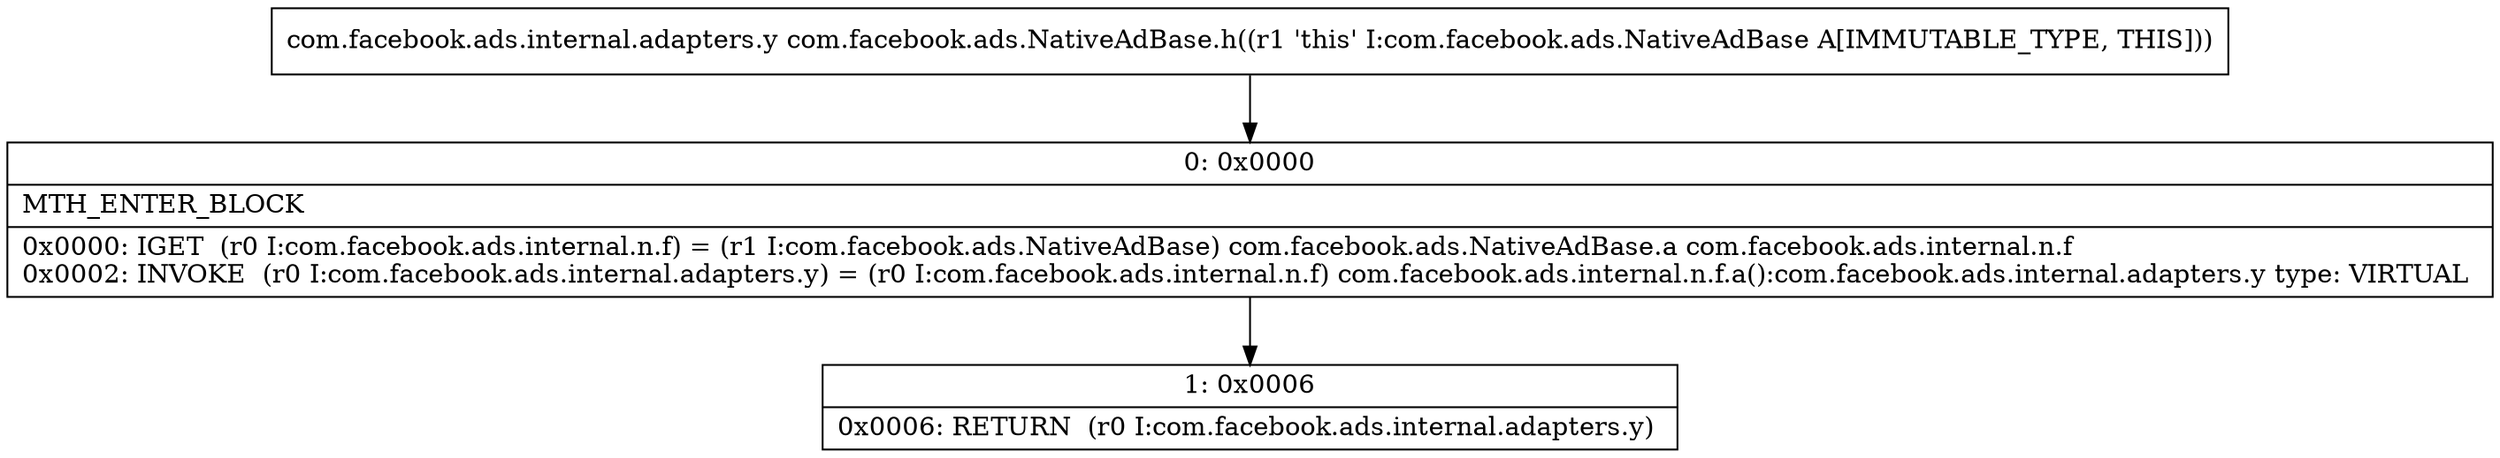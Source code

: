 digraph "CFG forcom.facebook.ads.NativeAdBase.h()Lcom\/facebook\/ads\/internal\/adapters\/y;" {
Node_0 [shape=record,label="{0\:\ 0x0000|MTH_ENTER_BLOCK\l|0x0000: IGET  (r0 I:com.facebook.ads.internal.n.f) = (r1 I:com.facebook.ads.NativeAdBase) com.facebook.ads.NativeAdBase.a com.facebook.ads.internal.n.f \l0x0002: INVOKE  (r0 I:com.facebook.ads.internal.adapters.y) = (r0 I:com.facebook.ads.internal.n.f) com.facebook.ads.internal.n.f.a():com.facebook.ads.internal.adapters.y type: VIRTUAL \l}"];
Node_1 [shape=record,label="{1\:\ 0x0006|0x0006: RETURN  (r0 I:com.facebook.ads.internal.adapters.y) \l}"];
MethodNode[shape=record,label="{com.facebook.ads.internal.adapters.y com.facebook.ads.NativeAdBase.h((r1 'this' I:com.facebook.ads.NativeAdBase A[IMMUTABLE_TYPE, THIS])) }"];
MethodNode -> Node_0;
Node_0 -> Node_1;
}

